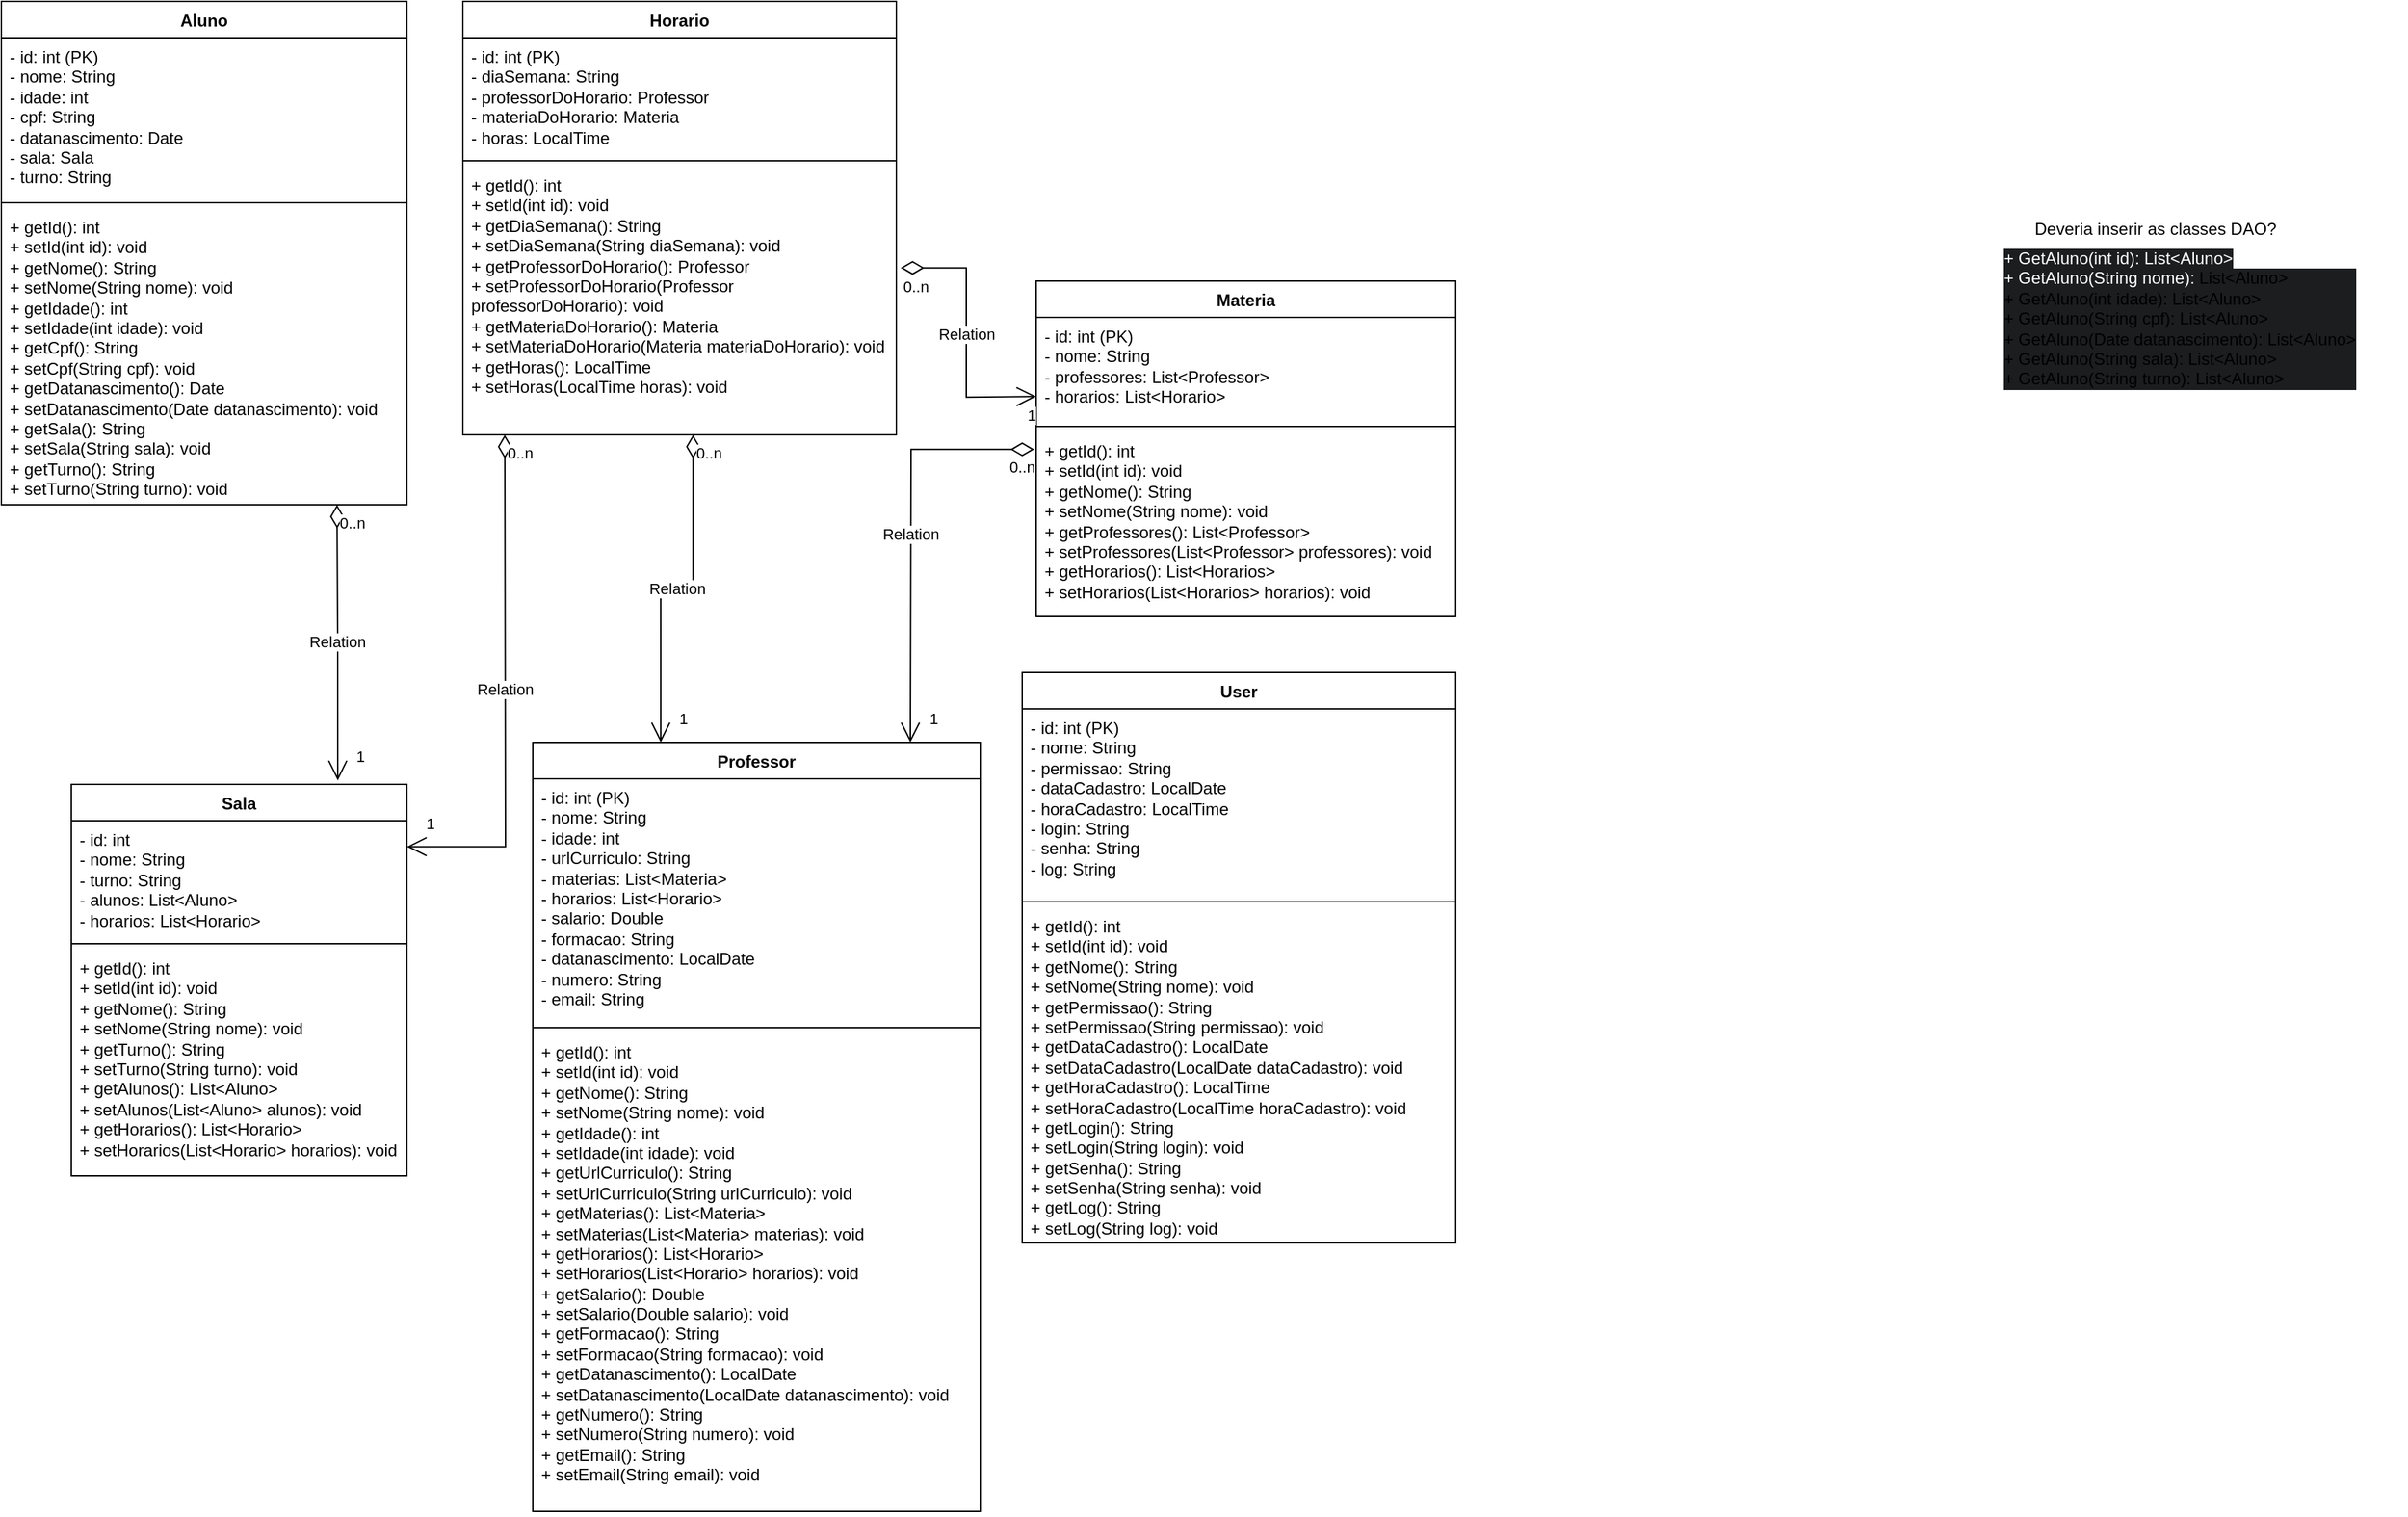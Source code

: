 <mxfile version="28.0.6">
  <diagram name="Page-1" id="tPDgmPKb2ws2YGPDdYkN">
    <mxGraphModel dx="543" dy="805" grid="1" gridSize="10" guides="1" tooltips="1" connect="1" arrows="1" fold="1" page="1" pageScale="1" pageWidth="10000" pageHeight="10000" math="0" shadow="0">
      <root>
        <mxCell id="0" />
        <mxCell id="1" parent="0" />
        <mxCell id="9foclDvN9XZSsO1L-l8b-1" value="Aluno" style="swimlane;fontStyle=1;align=center;verticalAlign=top;childLayout=stackLayout;horizontal=1;startSize=26;horizontalStack=0;resizeParent=1;resizeParentMax=0;resizeLast=0;collapsible=1;marginBottom=0;whiteSpace=wrap;html=1;" parent="1" vertex="1">
          <mxGeometry x="1670" y="920" width="290" height="360" as="geometry">
            <mxRectangle x="400" y="170" width="70" height="30" as="alternateBounds" />
          </mxGeometry>
        </mxCell>
        <mxCell id="9foclDvN9XZSsO1L-l8b-2" value="&lt;div&gt;- id: int (PK)&lt;/div&gt;- nome: String&lt;div&gt;- idade: int&lt;/div&gt;&lt;div&gt;- cpf: String&lt;/div&gt;&lt;div&gt;- datanascimento: Date&lt;/div&gt;&lt;div&gt;- sala: Sala&lt;/div&gt;&lt;div&gt;- turno: String&lt;/div&gt;&lt;div&gt;&lt;br&gt;&lt;/div&gt;" style="text;strokeColor=none;fillColor=none;align=left;verticalAlign=top;spacingLeft=4;spacingRight=4;overflow=hidden;rotatable=0;points=[[0,0.5],[1,0.5]];portConstraint=eastwest;whiteSpace=wrap;html=1;" parent="9foclDvN9XZSsO1L-l8b-1" vertex="1">
          <mxGeometry y="26" width="290" height="114" as="geometry" />
        </mxCell>
        <mxCell id="9foclDvN9XZSsO1L-l8b-3" value="" style="line;strokeWidth=1;fillColor=none;align=left;verticalAlign=middle;spacingTop=-1;spacingLeft=3;spacingRight=3;rotatable=0;labelPosition=right;points=[];portConstraint=eastwest;strokeColor=inherit;" parent="9foclDvN9XZSsO1L-l8b-1" vertex="1">
          <mxGeometry y="140" width="290" height="8" as="geometry" />
        </mxCell>
        <mxCell id="9foclDvN9XZSsO1L-l8b-4" value="&lt;span style=&quot;background-color: transparent;&quot;&gt;&lt;div style=&quot;&quot;&gt;&lt;div&gt;+ getId(): int&amp;nbsp;&amp;nbsp;&lt;/div&gt;&lt;div&gt;+ setId(int id): void&amp;nbsp;&amp;nbsp;&lt;/div&gt;&lt;div&gt;+ getNome(): String&amp;nbsp;&amp;nbsp;&lt;/div&gt;&lt;div&gt;+ setNome(String nome): void&amp;nbsp;&amp;nbsp;&lt;/div&gt;&lt;div&gt;+ getIdade(): int&amp;nbsp;&amp;nbsp;&lt;/div&gt;&lt;div&gt;+ setIdade(int idade): void&amp;nbsp;&amp;nbsp;&lt;/div&gt;&lt;div&gt;+ getCpf(): String&amp;nbsp;&amp;nbsp;&lt;/div&gt;&lt;div&gt;+ setCpf(String cpf): void&amp;nbsp;&amp;nbsp;&lt;/div&gt;&lt;div&gt;+ getDatanascimento(): Date&amp;nbsp;&amp;nbsp;&lt;/div&gt;&lt;div&gt;+ setDatanascimento(Date datanascimento): void&amp;nbsp;&amp;nbsp;&lt;/div&gt;&lt;div&gt;+ getSala(): String&amp;nbsp;&amp;nbsp;&lt;/div&gt;&lt;div&gt;+ setSala(String sala): void&amp;nbsp;&amp;nbsp;&lt;/div&gt;&lt;div&gt;+ getTurno(): String&amp;nbsp;&amp;nbsp;&lt;/div&gt;&lt;div&gt;+ setTurno(String turno): void&amp;nbsp;&lt;/div&gt;&lt;div&gt;&lt;br&gt;&lt;/div&gt;&lt;/div&gt;&lt;/span&gt;" style="text;strokeColor=none;fillColor=none;align=left;verticalAlign=top;spacingLeft=4;spacingRight=4;overflow=hidden;rotatable=0;points=[[0,0.5],[1,0.5]];portConstraint=eastwest;whiteSpace=wrap;html=1;" parent="9foclDvN9XZSsO1L-l8b-1" vertex="1">
          <mxGeometry y="148" width="290" height="212" as="geometry" />
        </mxCell>
        <mxCell id="9foclDvN9XZSsO1L-l8b-10" value="Professor&lt;div&gt;&lt;br&gt;&lt;/div&gt;" style="swimlane;fontStyle=1;align=center;verticalAlign=top;childLayout=stackLayout;horizontal=1;startSize=26;horizontalStack=0;resizeParent=1;resizeParentMax=0;resizeLast=0;collapsible=1;marginBottom=0;whiteSpace=wrap;html=1;" parent="1" vertex="1">
          <mxGeometry x="2050" y="1450" width="320" height="550" as="geometry" />
        </mxCell>
        <mxCell id="9foclDvN9XZSsO1L-l8b-11" value="- id: int (PK)&lt;div&gt;- nome: String&lt;/div&gt;&lt;div&gt;- idade: int&lt;/div&gt;&lt;div&gt;- urlCurriculo: String&lt;/div&gt;&lt;div&gt;- materias: List&amp;lt;Materia&amp;gt;&lt;/div&gt;&lt;div&gt;- horarios: List&amp;lt;Horario&amp;gt;&lt;/div&gt;&lt;div&gt;- salario: Double&lt;/div&gt;&lt;div&gt;- formacao: String&lt;/div&gt;&lt;div&gt;- datanascimento: LocalDate&lt;/div&gt;&lt;div&gt;- numero: String&lt;/div&gt;&lt;div&gt;- email: String&lt;/div&gt;&lt;div&gt;&lt;br&gt;&lt;/div&gt;" style="text;strokeColor=none;fillColor=none;align=left;verticalAlign=top;spacingLeft=4;spacingRight=4;overflow=hidden;rotatable=0;points=[[0,0.5],[1,0.5]];portConstraint=eastwest;whiteSpace=wrap;html=1;" parent="9foclDvN9XZSsO1L-l8b-10" vertex="1">
          <mxGeometry y="26" width="320" height="174" as="geometry" />
        </mxCell>
        <mxCell id="9foclDvN9XZSsO1L-l8b-12" value="" style="line;strokeWidth=1;fillColor=none;align=left;verticalAlign=middle;spacingTop=-1;spacingLeft=3;spacingRight=3;rotatable=0;labelPosition=right;points=[];portConstraint=eastwest;strokeColor=inherit;" parent="9foclDvN9XZSsO1L-l8b-10" vertex="1">
          <mxGeometry y="200" width="320" height="8" as="geometry" />
        </mxCell>
        <mxCell id="9foclDvN9XZSsO1L-l8b-13" value="&lt;div&gt;+ getId(): int&amp;nbsp;&amp;nbsp;&lt;/div&gt;&lt;div&gt;+ setId(int id): void&amp;nbsp;&amp;nbsp;&lt;/div&gt;&lt;div&gt;+ getNome(): String&amp;nbsp;&amp;nbsp;&lt;/div&gt;&lt;div&gt;+ setNome(String nome): void&amp;nbsp;&amp;nbsp;&lt;/div&gt;&lt;div&gt;+ getIdade(): int&amp;nbsp;&amp;nbsp;&lt;/div&gt;&lt;div&gt;+ setIdade(int idade): void&amp;nbsp;&amp;nbsp;&lt;/div&gt;&lt;div&gt;+ getUrlCurriculo(): String&amp;nbsp;&amp;nbsp;&lt;/div&gt;&lt;div&gt;+ setUrlCurriculo(String urlCurriculo): void&amp;nbsp;&amp;nbsp;&lt;/div&gt;&lt;div&gt;+ getMaterias(): List&amp;lt;Materia&amp;gt;&amp;nbsp;&amp;nbsp;&lt;/div&gt;&lt;div&gt;+ setMaterias(List&amp;lt;Materia&amp;gt; materias): void&amp;nbsp;&amp;nbsp;&lt;/div&gt;&lt;div&gt;+ getHorarios(): List&amp;lt;Horario&amp;gt;&amp;nbsp;&amp;nbsp;&lt;/div&gt;&lt;div&gt;+ setHorarios(List&amp;lt;Horario&amp;gt; horarios): void&amp;nbsp;&amp;nbsp;&lt;/div&gt;&lt;div&gt;+ getSalario(): Double&amp;nbsp;&amp;nbsp;&lt;/div&gt;&lt;div&gt;+ setSalario(Double salario): void&amp;nbsp;&amp;nbsp;&lt;/div&gt;&lt;div&gt;+ getFormacao(): String&amp;nbsp;&amp;nbsp;&lt;/div&gt;&lt;div&gt;+ setFormacao(String formacao): void&amp;nbsp;&amp;nbsp;&lt;/div&gt;&lt;div&gt;+ getDatanascimento(): LocalDate&amp;nbsp;&amp;nbsp;&lt;/div&gt;&lt;div&gt;+ setDatanascimento(LocalDate datanascimento): void&amp;nbsp;&amp;nbsp;&lt;/div&gt;&lt;div&gt;+ getNumero(): String&amp;nbsp;&amp;nbsp;&lt;/div&gt;&lt;div&gt;+ setNumero(String numero): void&amp;nbsp;&amp;nbsp;&lt;/div&gt;&lt;div&gt;+ getEmail(): String&amp;nbsp;&amp;nbsp;&lt;/div&gt;&lt;div&gt;+ setEmail(String email): void&amp;nbsp;&amp;nbsp;&lt;/div&gt;" style="text;strokeColor=none;fillColor=none;align=left;verticalAlign=top;spacingLeft=4;spacingRight=4;overflow=hidden;rotatable=0;points=[[0,0.5],[1,0.5]];portConstraint=eastwest;whiteSpace=wrap;html=1;" parent="9foclDvN9XZSsO1L-l8b-10" vertex="1">
          <mxGeometry y="208" width="320" height="342" as="geometry" />
        </mxCell>
        <mxCell id="9foclDvN9XZSsO1L-l8b-14" value="User&lt;div&gt;&lt;br&gt;&lt;/div&gt;" style="swimlane;fontStyle=1;align=center;verticalAlign=top;childLayout=stackLayout;horizontal=1;startSize=26;horizontalStack=0;resizeParent=1;resizeParentMax=0;resizeLast=0;collapsible=1;marginBottom=0;whiteSpace=wrap;html=1;" parent="1" vertex="1">
          <mxGeometry x="2400" y="1400" width="310" height="408" as="geometry" />
        </mxCell>
        <mxCell id="9foclDvN9XZSsO1L-l8b-15" value="- id: int (PK)&lt;div&gt;- nome: String&lt;/div&gt;&lt;div&gt;- permissao: String&lt;/div&gt;&lt;div&gt;- dataCadastro: LocalDate&lt;/div&gt;&lt;div&gt;- horaCadastro: Local&lt;span style=&quot;background-color: transparent; color: light-dark(rgb(0, 0, 0), rgb(255, 255, 255));&quot;&gt;Time&lt;/span&gt;&lt;/div&gt;&lt;div&gt;- login: String&lt;/div&gt;&lt;div&gt;- senha: String&lt;/div&gt;&lt;div&gt;- log: String&lt;/div&gt;" style="text;strokeColor=none;fillColor=none;align=left;verticalAlign=top;spacingLeft=4;spacingRight=4;overflow=hidden;rotatable=0;points=[[0,0.5],[1,0.5]];portConstraint=eastwest;whiteSpace=wrap;html=1;" parent="9foclDvN9XZSsO1L-l8b-14" vertex="1">
          <mxGeometry y="26" width="310" height="134" as="geometry" />
        </mxCell>
        <mxCell id="9foclDvN9XZSsO1L-l8b-16" value="" style="line;strokeWidth=1;fillColor=none;align=left;verticalAlign=middle;spacingTop=-1;spacingLeft=3;spacingRight=3;rotatable=0;labelPosition=right;points=[];portConstraint=eastwest;strokeColor=inherit;" parent="9foclDvN9XZSsO1L-l8b-14" vertex="1">
          <mxGeometry y="160" width="310" height="8" as="geometry" />
        </mxCell>
        <mxCell id="9foclDvN9XZSsO1L-l8b-17" value="&lt;div&gt;+ getId(): int&amp;nbsp;&amp;nbsp;&lt;/div&gt;&lt;div&gt;+ setId(int id): void&amp;nbsp;&amp;nbsp;&lt;/div&gt;&lt;div&gt;+ getNome(): String&amp;nbsp;&amp;nbsp;&lt;/div&gt;&lt;div&gt;+ setNome(String nome): void&amp;nbsp;&amp;nbsp;&lt;/div&gt;&lt;div&gt;+ getPermissao(): String&amp;nbsp;&amp;nbsp;&lt;/div&gt;&lt;div&gt;+ setPermissao(String permissao): void&amp;nbsp;&amp;nbsp;&lt;/div&gt;&lt;div&gt;+ getDataCadastro(): LocalDate&amp;nbsp;&amp;nbsp;&lt;/div&gt;&lt;div&gt;+ setDataCadastro(LocalDate dataCadastro): void&lt;/div&gt;&lt;div&gt;+ getHoraCadastro(): LocalTime&amp;nbsp;&lt;/div&gt;&lt;div&gt;&lt;span style=&quot;background-color: transparent; color: light-dark(rgb(0, 0, 0), rgb(255, 255, 255));&quot;&gt;+ setHoraCadastro(LocalTime horaCadastro): void&lt;/span&gt;&amp;nbsp;&amp;nbsp;&lt;/div&gt;&lt;div&gt;+ getLogin(): String&amp;nbsp;&amp;nbsp;&lt;/div&gt;&lt;div&gt;+ setLogin(String login): void&amp;nbsp;&amp;nbsp;&lt;/div&gt;&lt;div&gt;+ getSenha(): String&amp;nbsp;&amp;nbsp;&lt;/div&gt;&lt;div&gt;+ setSenha(String senha): void&amp;nbsp;&amp;nbsp;&lt;/div&gt;&lt;div&gt;+ getLog(): String&amp;nbsp;&amp;nbsp;&lt;/div&gt;&lt;div&gt;+ setLog(String log): void&amp;nbsp;&amp;nbsp;&lt;/div&gt;" style="text;strokeColor=none;fillColor=none;align=left;verticalAlign=top;spacingLeft=4;spacingRight=4;overflow=hidden;rotatable=0;points=[[0,0.5],[1,0.5]];portConstraint=eastwest;whiteSpace=wrap;html=1;" parent="9foclDvN9XZSsO1L-l8b-14" vertex="1">
          <mxGeometry y="168" width="310" height="240" as="geometry" />
        </mxCell>
        <mxCell id="9foclDvN9XZSsO1L-l8b-19" value="Materia" style="swimlane;fontStyle=1;align=center;verticalAlign=top;childLayout=stackLayout;horizontal=1;startSize=26;horizontalStack=0;resizeParent=1;resizeParentMax=0;resizeLast=0;collapsible=1;marginBottom=0;whiteSpace=wrap;html=1;" parent="1" vertex="1">
          <mxGeometry x="2410" y="1120" width="300" height="240" as="geometry" />
        </mxCell>
        <mxCell id="9foclDvN9XZSsO1L-l8b-20" value="- id: int (PK)&lt;div&gt;- nome: String&lt;/div&gt;&lt;div&gt;- professores: List&amp;lt;Professor&amp;gt;&lt;/div&gt;&lt;div&gt;- horarios: List&amp;lt;Horario&amp;gt;&lt;/div&gt;" style="text;strokeColor=none;fillColor=none;align=left;verticalAlign=top;spacingLeft=4;spacingRight=4;overflow=hidden;rotatable=0;points=[[0,0.5],[1,0.5]];portConstraint=eastwest;whiteSpace=wrap;html=1;" parent="9foclDvN9XZSsO1L-l8b-19" vertex="1">
          <mxGeometry y="26" width="300" height="74" as="geometry" />
        </mxCell>
        <mxCell id="9foclDvN9XZSsO1L-l8b-21" value="" style="line;strokeWidth=1;fillColor=none;align=left;verticalAlign=middle;spacingTop=-1;spacingLeft=3;spacingRight=3;rotatable=0;labelPosition=right;points=[];portConstraint=eastwest;strokeColor=inherit;" parent="9foclDvN9XZSsO1L-l8b-19" vertex="1">
          <mxGeometry y="100" width="300" height="8" as="geometry" />
        </mxCell>
        <mxCell id="9foclDvN9XZSsO1L-l8b-22" value="&lt;div&gt;+ getId(): int&lt;/div&gt;&lt;div&gt;+ setId(int id): void&lt;/div&gt;&lt;div&gt;+ getNome(): String&lt;/div&gt;&lt;div&gt;+ setNome(String nome): void&lt;/div&gt;&lt;div&gt;+ getProfessores(): List&amp;lt;Professor&amp;gt;&lt;/div&gt;&lt;div&gt;+ setProfessores(List&amp;lt;Professor&amp;gt; professores): void&lt;/div&gt;&lt;div&gt;+ getHorarios(): List&amp;lt;Horarios&amp;gt;&lt;/div&gt;&lt;div&gt;+ setHorarios(List&amp;lt;Horarios&amp;gt; horarios): void&lt;/div&gt;" style="text;strokeColor=none;fillColor=none;align=left;verticalAlign=top;spacingLeft=4;spacingRight=4;overflow=hidden;rotatable=0;points=[[0,0.5],[1,0.5]];portConstraint=eastwest;whiteSpace=wrap;html=1;" parent="9foclDvN9XZSsO1L-l8b-19" vertex="1">
          <mxGeometry y="108" width="300" height="132" as="geometry" />
        </mxCell>
        <mxCell id="1Z-fe4kz5Zah5RkVdi_G-1" value="Horario&lt;div&gt;&lt;br&gt;&lt;/div&gt;" style="swimlane;fontStyle=1;align=center;verticalAlign=top;childLayout=stackLayout;horizontal=1;startSize=26;horizontalStack=0;resizeParent=1;resizeParentMax=0;resizeLast=0;collapsible=1;marginBottom=0;whiteSpace=wrap;html=1;" parent="1" vertex="1">
          <mxGeometry x="2000" y="920" width="310" height="310" as="geometry" />
        </mxCell>
        <mxCell id="1Z-fe4kz5Zah5RkVdi_G-2" value="- id: int (PK)&lt;div&gt;- diaSemana: String&lt;/div&gt;&lt;div&gt;- professorDoHorario: Professor&lt;/div&gt;&lt;div&gt;- materiaDoHorario: Materia&lt;/div&gt;&lt;div&gt;&lt;span style=&quot;background-color: transparent; color: light-dark(rgb(0, 0, 0), rgb(255, 255, 255));&quot;&gt;- horas: LocalTime&lt;/span&gt;&lt;/div&gt;&lt;div&gt;&lt;span style=&quot;background-color: transparent; color: light-dark(rgb(0, 0, 0), rgb(255, 255, 255));&quot;&gt;&lt;br&gt;&lt;/span&gt;&lt;/div&gt;" style="text;strokeColor=none;fillColor=none;align=left;verticalAlign=top;spacingLeft=4;spacingRight=4;overflow=hidden;rotatable=0;points=[[0,0.5],[1,0.5]];portConstraint=eastwest;whiteSpace=wrap;html=1;" parent="1Z-fe4kz5Zah5RkVdi_G-1" vertex="1">
          <mxGeometry y="26" width="310" height="84" as="geometry" />
        </mxCell>
        <mxCell id="1Z-fe4kz5Zah5RkVdi_G-3" value="" style="line;strokeWidth=1;fillColor=none;align=left;verticalAlign=middle;spacingTop=-1;spacingLeft=3;spacingRight=3;rotatable=0;labelPosition=right;points=[];portConstraint=eastwest;strokeColor=inherit;" parent="1Z-fe4kz5Zah5RkVdi_G-1" vertex="1">
          <mxGeometry y="110" width="310" height="8" as="geometry" />
        </mxCell>
        <mxCell id="1Z-fe4kz5Zah5RkVdi_G-4" value="&lt;div&gt;+ getId(): int&amp;nbsp;&amp;nbsp;&lt;/div&gt;&lt;div&gt;+ setId(int id): void&lt;/div&gt;&lt;div&gt;+ getDiaSemana(): String&amp;nbsp;&amp;nbsp;&lt;/div&gt;&lt;div&gt;+ setDiaSemana(String diaSemana): void&lt;/div&gt;&lt;div&gt;+ getProfessorDoHorario(): Professor&amp;nbsp;&amp;nbsp;&lt;/div&gt;&lt;div&gt;+ setProfessorDoHorario(Professor professorDoHorario): void&lt;/div&gt;&lt;div&gt;+ getMateriaDoHorario(): Materia&amp;nbsp;&amp;nbsp;&lt;/div&gt;&lt;div&gt;+ setMateriaDoHorario(Materia materiaDoHorario): void&lt;/div&gt;&lt;div&gt;+ getHoras(): LocalTime&amp;nbsp;&lt;/div&gt;&lt;div&gt;+ setHoras(LocalTime horas): void&lt;/div&gt;&lt;div&gt;&lt;br&gt;&lt;/div&gt;" style="text;strokeColor=none;fillColor=none;align=left;verticalAlign=top;spacingLeft=4;spacingRight=4;overflow=hidden;rotatable=0;points=[[0,0.5],[1,0.5]];portConstraint=eastwest;whiteSpace=wrap;html=1;" parent="1Z-fe4kz5Zah5RkVdi_G-1" vertex="1">
          <mxGeometry y="118" width="310" height="192" as="geometry" />
        </mxCell>
        <mxCell id="1Z-fe4kz5Zah5RkVdi_G-5" value="Sala&lt;div&gt;&lt;br&gt;&lt;/div&gt;" style="swimlane;fontStyle=1;align=center;verticalAlign=top;childLayout=stackLayout;horizontal=1;startSize=26;horizontalStack=0;resizeParent=1;resizeParentMax=0;resizeLast=0;collapsible=1;marginBottom=0;whiteSpace=wrap;html=1;" parent="1" vertex="1">
          <mxGeometry x="1720" y="1480" width="240" height="280" as="geometry" />
        </mxCell>
        <mxCell id="1Z-fe4kz5Zah5RkVdi_G-6" value="- id: int&lt;div&gt;- nome: String&lt;/div&gt;&lt;div&gt;- turno: String&lt;br&gt;&lt;div&gt;- alunos: List&amp;lt;Aluno&amp;gt;&lt;/div&gt;&lt;/div&gt;&lt;div&gt;- horarios: List&amp;lt;Horario&amp;gt;&amp;nbsp;&lt;/div&gt;" style="text;strokeColor=none;fillColor=none;align=left;verticalAlign=top;spacingLeft=4;spacingRight=4;overflow=hidden;rotatable=0;points=[[0,0.5],[1,0.5]];portConstraint=eastwest;whiteSpace=wrap;html=1;" parent="1Z-fe4kz5Zah5RkVdi_G-5" vertex="1">
          <mxGeometry y="26" width="240" height="84" as="geometry" />
        </mxCell>
        <mxCell id="1Z-fe4kz5Zah5RkVdi_G-7" value="" style="line;strokeWidth=1;fillColor=none;align=left;verticalAlign=middle;spacingTop=-1;spacingLeft=3;spacingRight=3;rotatable=0;labelPosition=right;points=[];portConstraint=eastwest;strokeColor=inherit;" parent="1Z-fe4kz5Zah5RkVdi_G-5" vertex="1">
          <mxGeometry y="110" width="240" height="8" as="geometry" />
        </mxCell>
        <mxCell id="1Z-fe4kz5Zah5RkVdi_G-8" value="&lt;div&gt;+ getId(): int&amp;nbsp;&amp;nbsp;&lt;/div&gt;&lt;div&gt;+ setId(int id): void&lt;/div&gt;&lt;div&gt;+ getNome(): String&amp;nbsp;&amp;nbsp;&lt;/div&gt;&lt;div&gt;+ setNome(String nome): void&lt;/div&gt;&lt;div&gt;+ getTurno(): String&amp;nbsp;&amp;nbsp;&lt;/div&gt;&lt;div&gt;+ setTurno(String turno): void&lt;/div&gt;&lt;div&gt;+ getAlunos(): List&amp;lt;Aluno&amp;gt;&amp;nbsp;&amp;nbsp;&lt;/div&gt;&lt;div&gt;+ setAlunos(List&amp;lt;Aluno&amp;gt; alunos): void&lt;/div&gt;&lt;div&gt;+ getHorarios(): List&amp;lt;Horario&amp;gt;&amp;nbsp;&amp;nbsp;&lt;/div&gt;&lt;div&gt;+ setHorarios(List&amp;lt;Horario&amp;gt; horarios): void&lt;/div&gt;&lt;div&gt;&lt;br&gt;&lt;/div&gt;" style="text;strokeColor=none;fillColor=none;align=left;verticalAlign=top;spacingLeft=4;spacingRight=4;overflow=hidden;rotatable=0;points=[[0,0.5],[1,0.5]];portConstraint=eastwest;whiteSpace=wrap;html=1;" parent="1Z-fe4kz5Zah5RkVdi_G-5" vertex="1">
          <mxGeometry y="118" width="240" height="162" as="geometry" />
        </mxCell>
        <mxCell id="1Z-fe4kz5Zah5RkVdi_G-19" value="Relation" style="endArrow=open;html=1;endSize=12;startArrow=diamondThin;startSize=14;startFill=0;edgeStyle=orthogonalEdgeStyle;rounded=0;exitX=1.01;exitY=0.378;exitDx=0;exitDy=0;exitPerimeter=0;" parent="1" source="1Z-fe4kz5Zah5RkVdi_G-4" edge="1">
          <mxGeometry relative="1" as="geometry">
            <mxPoint x="2250" y="1203" as="sourcePoint" />
            <mxPoint x="2410" y="1202.58" as="targetPoint" />
          </mxGeometry>
        </mxCell>
        <mxCell id="1Z-fe4kz5Zah5RkVdi_G-20" value="0..n" style="edgeLabel;resizable=0;html=1;align=left;verticalAlign=top;" parent="1Z-fe4kz5Zah5RkVdi_G-19" connectable="0" vertex="1">
          <mxGeometry x="-1" relative="1" as="geometry" />
        </mxCell>
        <mxCell id="1Z-fe4kz5Zah5RkVdi_G-21" value="1" style="edgeLabel;resizable=0;html=1;align=right;verticalAlign=top;" parent="1Z-fe4kz5Zah5RkVdi_G-19" connectable="0" vertex="1">
          <mxGeometry x="1" relative="1" as="geometry" />
        </mxCell>
        <mxCell id="1Z-fe4kz5Zah5RkVdi_G-23" value="Relation" style="endArrow=open;html=1;endSize=12;startArrow=diamondThin;startSize=14;startFill=0;edgeStyle=orthogonalEdgeStyle;rounded=0;entryX=0.286;entryY=0;entryDx=0;entryDy=0;entryPerimeter=0;exitX=0.531;exitY=1;exitDx=0;exitDy=0;exitPerimeter=0;" parent="1" source="1Z-fe4kz5Zah5RkVdi_G-4" target="9foclDvN9XZSsO1L-l8b-10" edge="1">
          <mxGeometry relative="1" as="geometry">
            <mxPoint x="2140" y="1280" as="sourcePoint" />
            <mxPoint x="2300" y="1280" as="targetPoint" />
          </mxGeometry>
        </mxCell>
        <mxCell id="1Z-fe4kz5Zah5RkVdi_G-24" value="0..n" style="edgeLabel;resizable=0;html=1;align=left;verticalAlign=top;" parent="1Z-fe4kz5Zah5RkVdi_G-23" connectable="0" vertex="1">
          <mxGeometry x="-1" relative="1" as="geometry" />
        </mxCell>
        <mxCell id="1Z-fe4kz5Zah5RkVdi_G-25" value="1" style="edgeLabel;resizable=0;html=1;align=right;verticalAlign=top;" parent="1Z-fe4kz5Zah5RkVdi_G-23" connectable="0" vertex="1">
          <mxGeometry x="1" relative="1" as="geometry">
            <mxPoint x="20" y="-30" as="offset" />
          </mxGeometry>
        </mxCell>
        <mxCell id="1Z-fe4kz5Zah5RkVdi_G-35" value="Relation" style="endArrow=open;html=1;endSize=12;startArrow=diamondThin;startSize=14;startFill=0;edgeStyle=orthogonalEdgeStyle;rounded=0;exitX=0.531;exitY=1;exitDx=0;exitDy=0;exitPerimeter=0;entryX=0.794;entryY=-0.01;entryDx=0;entryDy=0;entryPerimeter=0;" parent="1" target="1Z-fe4kz5Zah5RkVdi_G-5" edge="1">
          <mxGeometry relative="1" as="geometry">
            <mxPoint x="1910" y="1280" as="sourcePoint" />
            <mxPoint x="1910" y="1456" as="targetPoint" />
          </mxGeometry>
        </mxCell>
        <mxCell id="1Z-fe4kz5Zah5RkVdi_G-36" value="0..n" style="edgeLabel;resizable=0;html=1;align=left;verticalAlign=top;" parent="1Z-fe4kz5Zah5RkVdi_G-35" connectable="0" vertex="1">
          <mxGeometry x="-1" relative="1" as="geometry" />
        </mxCell>
        <mxCell id="1Z-fe4kz5Zah5RkVdi_G-37" value="1" style="edgeLabel;resizable=0;html=1;align=right;verticalAlign=top;" parent="1Z-fe4kz5Zah5RkVdi_G-35" connectable="0" vertex="1">
          <mxGeometry x="1" relative="1" as="geometry">
            <mxPoint x="20" y="-30" as="offset" />
          </mxGeometry>
        </mxCell>
        <mxCell id="1Z-fe4kz5Zah5RkVdi_G-38" value="Relation" style="endArrow=open;html=1;endSize=12;startArrow=diamondThin;startSize=14;startFill=0;edgeStyle=orthogonalEdgeStyle;rounded=0;exitX=0.531;exitY=1;exitDx=0;exitDy=0;exitPerimeter=0;entryX=1;entryY=0.221;entryDx=0;entryDy=0;entryPerimeter=0;" parent="1" target="1Z-fe4kz5Zah5RkVdi_G-6" edge="1">
          <mxGeometry relative="1" as="geometry">
            <mxPoint x="2030" y="1230" as="sourcePoint" />
            <mxPoint x="2031" y="1427" as="targetPoint" />
          </mxGeometry>
        </mxCell>
        <mxCell id="1Z-fe4kz5Zah5RkVdi_G-39" value="0..n" style="edgeLabel;resizable=0;html=1;align=left;verticalAlign=top;" parent="1Z-fe4kz5Zah5RkVdi_G-38" connectable="0" vertex="1">
          <mxGeometry x="-1" relative="1" as="geometry" />
        </mxCell>
        <mxCell id="1Z-fe4kz5Zah5RkVdi_G-40" value="1" style="edgeLabel;resizable=0;html=1;align=right;verticalAlign=top;" parent="1Z-fe4kz5Zah5RkVdi_G-38" connectable="0" vertex="1">
          <mxGeometry x="1" relative="1" as="geometry">
            <mxPoint x="20" y="-30" as="offset" />
          </mxGeometry>
        </mxCell>
        <mxCell id="1Z-fe4kz5Zah5RkVdi_G-41" value="Relation" style="endArrow=open;html=1;endSize=12;startArrow=diamondThin;startSize=14;startFill=0;edgeStyle=orthogonalEdgeStyle;rounded=0;entryX=0.286;entryY=0;entryDx=0;entryDy=0;entryPerimeter=0;exitX=-0.005;exitY=0.094;exitDx=0;exitDy=0;exitPerimeter=0;" parent="1" source="9foclDvN9XZSsO1L-l8b-22" edge="1">
          <mxGeometry relative="1" as="geometry">
            <mxPoint x="2400" y="1240" as="sourcePoint" />
            <mxPoint x="2320" y="1450" as="targetPoint" />
          </mxGeometry>
        </mxCell>
        <mxCell id="1Z-fe4kz5Zah5RkVdi_G-42" value="0..n" style="edgeLabel;resizable=0;html=1;align=left;verticalAlign=top;" parent="1Z-fe4kz5Zah5RkVdi_G-41" connectable="0" vertex="1">
          <mxGeometry x="-1" relative="1" as="geometry">
            <mxPoint x="-20" as="offset" />
          </mxGeometry>
        </mxCell>
        <mxCell id="1Z-fe4kz5Zah5RkVdi_G-43" value="1" style="edgeLabel;resizable=0;html=1;align=right;verticalAlign=top;" parent="1Z-fe4kz5Zah5RkVdi_G-41" connectable="0" vertex="1">
          <mxGeometry x="1" relative="1" as="geometry">
            <mxPoint x="20" y="-30" as="offset" />
          </mxGeometry>
        </mxCell>
        <mxCell id="1Z-fe4kz5Zah5RkVdi_G-44" value="&lt;span style=&quot;color: rgb(255, 255, 255); font-family: Helvetica; font-size: 12px; font-style: normal; font-variant-ligatures: normal; font-variant-caps: normal; font-weight: 400; letter-spacing: normal; orphans: 2; text-align: left; text-indent: 0px; text-transform: none; widows: 2; word-spacing: 0px; -webkit-text-stroke-width: 0px; white-space: normal; background-color: rgb(27, 29, 30); text-decoration-thickness: initial; text-decoration-style: initial; text-decoration-color: initial; display: inline !important; float: none;&quot;&gt;+ GetAluno(int id): List&amp;lt;Aluno&amp;gt;&lt;/span&gt;&lt;div style=&quot;forced-color-adjust: none; box-shadow: none !important; color: rgb(255, 255, 255); font-family: Helvetica; font-size: 12px; font-style: normal; font-variant-ligatures: normal; font-variant-caps: normal; font-weight: 400; letter-spacing: normal; orphans: 2; text-align: left; text-indent: 0px; text-transform: none; widows: 2; word-spacing: 0px; -webkit-text-stroke-width: 0px; white-space: normal; background-color: rgb(27, 29, 30); text-decoration-thickness: initial; text-decoration-style: initial; text-decoration-color: initial;&quot;&gt;+ GetAluno(String nome):&amp;nbsp;&lt;span style=&quot;forced-color-adjust: none; box-shadow: none !important; background-color: transparent; color: light-dark(rgb(0, 0, 0), rgb(255, 255, 255));&quot;&gt;List&amp;lt;Aluno&amp;gt;&lt;/span&gt;&lt;/div&gt;&lt;div style=&quot;forced-color-adjust: none; box-shadow: none !important; color: rgb(255, 255, 255); font-family: Helvetica; font-size: 12px; font-style: normal; font-variant-ligatures: normal; font-variant-caps: normal; font-weight: 400; letter-spacing: normal; orphans: 2; text-align: left; text-indent: 0px; text-transform: none; widows: 2; word-spacing: 0px; -webkit-text-stroke-width: 0px; white-space: normal; background-color: rgb(27, 29, 30); text-decoration-thickness: initial; text-decoration-style: initial; text-decoration-color: initial;&quot;&gt;&lt;span style=&quot;forced-color-adjust: none; box-shadow: none !important; background-color: transparent; color: light-dark(rgb(0, 0, 0), rgb(255, 255, 255));&quot;&gt;+ GetAluno(int idade):&amp;nbsp;&lt;/span&gt;&lt;span style=&quot;forced-color-adjust: none; box-shadow: none !important; background-color: transparent; color: light-dark(rgb(0, 0, 0), rgb(255, 255, 255));&quot;&gt;List&amp;lt;Aluno&amp;gt;&lt;/span&gt;&lt;/div&gt;&lt;div style=&quot;forced-color-adjust: none; box-shadow: none !important; color: rgb(255, 255, 255); font-family: Helvetica; font-size: 12px; font-style: normal; font-variant-ligatures: normal; font-variant-caps: normal; font-weight: 400; letter-spacing: normal; orphans: 2; text-align: left; text-indent: 0px; text-transform: none; widows: 2; word-spacing: 0px; -webkit-text-stroke-width: 0px; white-space: normal; background-color: rgb(27, 29, 30); text-decoration-thickness: initial; text-decoration-style: initial; text-decoration-color: initial;&quot;&gt;&lt;span style=&quot;forced-color-adjust: none; box-shadow: none !important; background-color: transparent; color: light-dark(rgb(0, 0, 0), rgb(255, 255, 255));&quot;&gt;+ GetAluno(String cpf):&lt;/span&gt;&lt;span style=&quot;forced-color-adjust: none; box-shadow: none !important; background-color: transparent; color: light-dark(rgb(0, 0, 0), rgb(255, 255, 255));&quot;&gt;&amp;nbsp;&lt;/span&gt;&lt;span style=&quot;forced-color-adjust: none; box-shadow: none !important; background-color: transparent; color: light-dark(rgb(0, 0, 0), rgb(255, 255, 255));&quot;&gt;List&amp;lt;Aluno&amp;gt;&lt;/span&gt;&lt;/div&gt;&lt;div style=&quot;forced-color-adjust: none; box-shadow: none !important; color: rgb(255, 255, 255); font-family: Helvetica; font-size: 12px; font-style: normal; font-variant-ligatures: normal; font-variant-caps: normal; font-weight: 400; letter-spacing: normal; orphans: 2; text-align: left; text-indent: 0px; text-transform: none; widows: 2; word-spacing: 0px; -webkit-text-stroke-width: 0px; white-space: normal; background-color: rgb(27, 29, 30); text-decoration-thickness: initial; text-decoration-style: initial; text-decoration-color: initial;&quot;&gt;&lt;span style=&quot;forced-color-adjust: none; box-shadow: none !important; background-color: transparent; color: light-dark(rgb(0, 0, 0), rgb(255, 255, 255));&quot;&gt;+ GetAluno(Date datanascimento):&amp;nbsp;&lt;/span&gt;&lt;span style=&quot;forced-color-adjust: none; box-shadow: none !important; background-color: transparent; color: light-dark(rgb(0, 0, 0), rgb(255, 255, 255));&quot;&gt;List&amp;lt;Aluno&amp;gt;&lt;/span&gt;&lt;/div&gt;&lt;div style=&quot;forced-color-adjust: none; box-shadow: none !important; color: rgb(255, 255, 255); font-family: Helvetica; font-size: 12px; font-style: normal; font-variant-ligatures: normal; font-variant-caps: normal; font-weight: 400; letter-spacing: normal; orphans: 2; text-align: left; text-indent: 0px; text-transform: none; widows: 2; word-spacing: 0px; -webkit-text-stroke-width: 0px; white-space: normal; background-color: rgb(27, 29, 30); text-decoration-thickness: initial; text-decoration-style: initial; text-decoration-color: initial;&quot;&gt;&lt;span style=&quot;forced-color-adjust: none; box-shadow: none !important; background-color: transparent; color: light-dark(rgb(0, 0, 0), rgb(255, 255, 255));&quot;&gt;+ GetAluno(String sala):&lt;/span&gt;&lt;span style=&quot;forced-color-adjust: none; box-shadow: none !important; background-color: transparent; color: light-dark(rgb(0, 0, 0), rgb(255, 255, 255));&quot;&gt;&amp;nbsp;&lt;/span&gt;&lt;span style=&quot;forced-color-adjust: none; box-shadow: none !important; background-color: transparent; color: light-dark(rgb(0, 0, 0), rgb(255, 255, 255));&quot;&gt;List&amp;lt;Aluno&amp;gt;&lt;/span&gt;&lt;/div&gt;&lt;div style=&quot;forced-color-adjust: none; box-shadow: none !important; color: rgb(255, 255, 255); font-family: Helvetica; font-size: 12px; font-style: normal; font-variant-ligatures: normal; font-variant-caps: normal; font-weight: 400; letter-spacing: normal; orphans: 2; text-align: left; text-indent: 0px; text-transform: none; widows: 2; word-spacing: 0px; -webkit-text-stroke-width: 0px; white-space: normal; background-color: rgb(27, 29, 30); text-decoration-thickness: initial; text-decoration-style: initial; text-decoration-color: initial;&quot;&gt;&lt;span style=&quot;forced-color-adjust: none; box-shadow: none !important; background-color: transparent; color: light-dark(rgb(0, 0, 0), rgb(255, 255, 255));&quot;&gt;+ GetAluno(String turno):&amp;nbsp;&lt;/span&gt;&lt;span style=&quot;forced-color-adjust: none; box-shadow: none !important; background-color: transparent; color: light-dark(rgb(0, 0, 0), rgb(255, 255, 255));&quot;&gt;List&amp;lt;Aluno&amp;gt;&lt;/span&gt;&lt;/div&gt;&lt;br class=&quot;Apple-interchange-newline&quot;&gt;" style="text;whiteSpace=wrap;html=1;" parent="1" vertex="1">
          <mxGeometry x="3100" y="1090" width="290" height="140" as="geometry" />
        </mxCell>
        <mxCell id="1Z-fe4kz5Zah5RkVdi_G-45" value="Deveria inserir as classes DAO?&lt;div&gt;&lt;br&gt;&lt;/div&gt;" style="text;html=1;align=center;verticalAlign=middle;resizable=0;points=[];autosize=1;strokeColor=none;fillColor=none;" parent="1" vertex="1">
          <mxGeometry x="3110" y="1070" width="200" height="40" as="geometry" />
        </mxCell>
      </root>
    </mxGraphModel>
  </diagram>
</mxfile>
